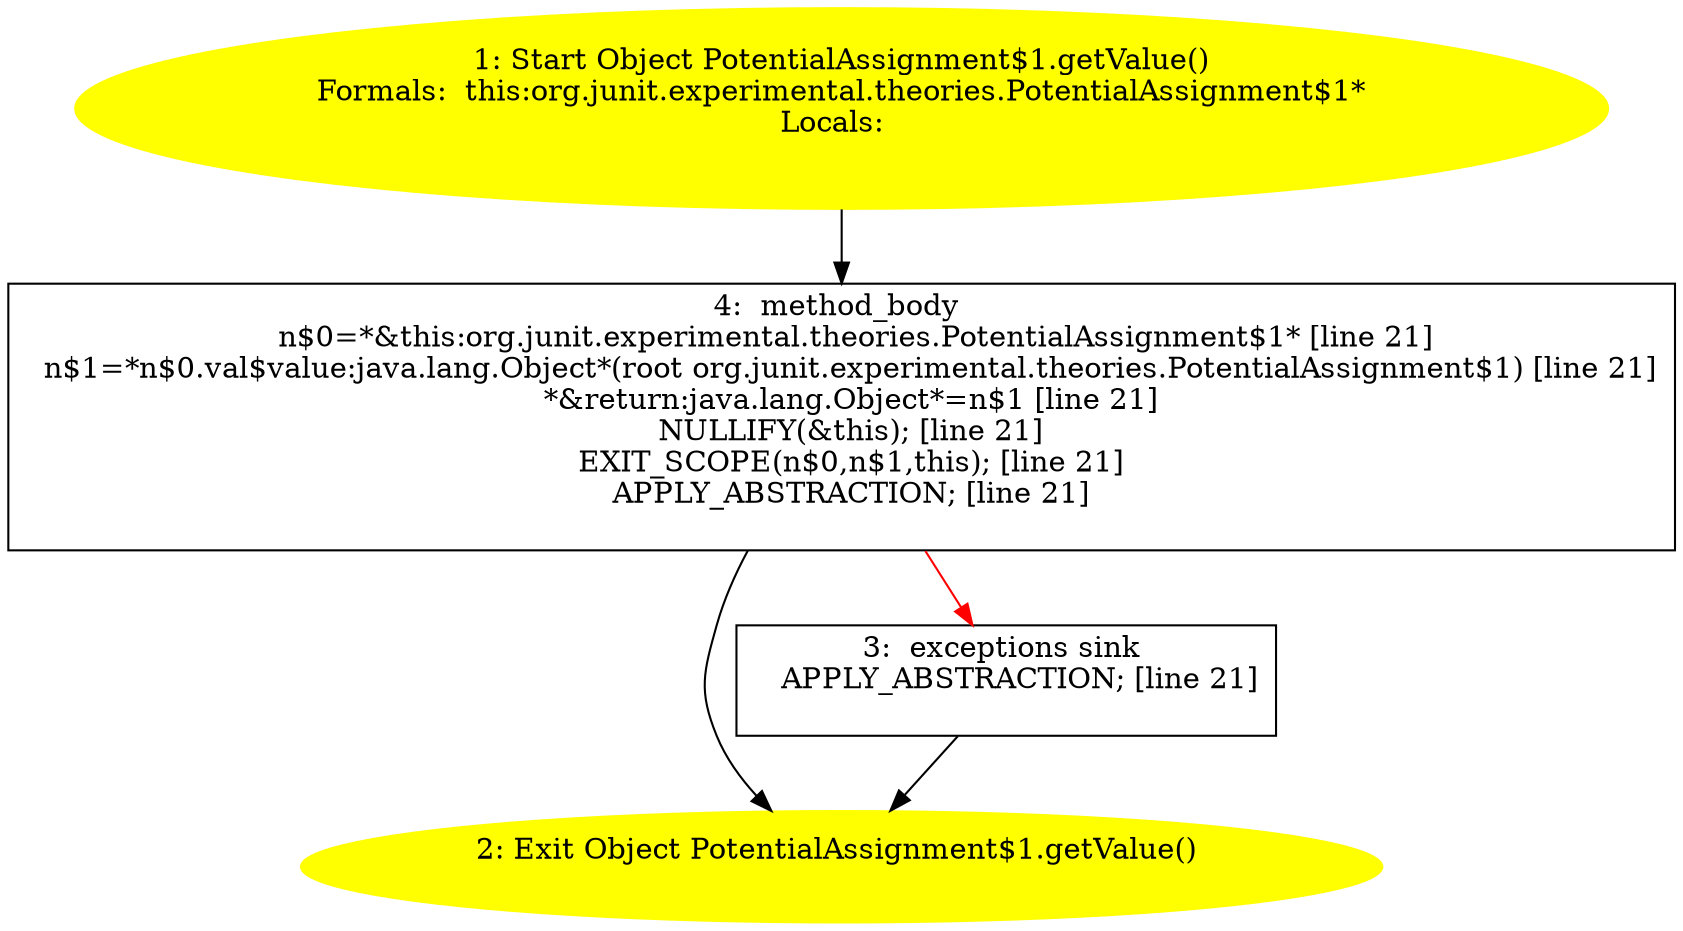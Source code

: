 /* @generated */
digraph cfg {
"org.junit.experimental.theories.PotentialAssignment$1.getValue():java.lang.Object.9625c71f0ccc4994fb66d2359233a99f_1" [label="1: Start Object PotentialAssignment$1.getValue()\nFormals:  this:org.junit.experimental.theories.PotentialAssignment$1*\nLocals:  \n  " color=yellow style=filled]
	

	 "org.junit.experimental.theories.PotentialAssignment$1.getValue():java.lang.Object.9625c71f0ccc4994fb66d2359233a99f_1" -> "org.junit.experimental.theories.PotentialAssignment$1.getValue():java.lang.Object.9625c71f0ccc4994fb66d2359233a99f_4" ;
"org.junit.experimental.theories.PotentialAssignment$1.getValue():java.lang.Object.9625c71f0ccc4994fb66d2359233a99f_2" [label="2: Exit Object PotentialAssignment$1.getValue() \n  " color=yellow style=filled]
	

"org.junit.experimental.theories.PotentialAssignment$1.getValue():java.lang.Object.9625c71f0ccc4994fb66d2359233a99f_3" [label="3:  exceptions sink \n   APPLY_ABSTRACTION; [line 21]\n " shape="box"]
	

	 "org.junit.experimental.theories.PotentialAssignment$1.getValue():java.lang.Object.9625c71f0ccc4994fb66d2359233a99f_3" -> "org.junit.experimental.theories.PotentialAssignment$1.getValue():java.lang.Object.9625c71f0ccc4994fb66d2359233a99f_2" ;
"org.junit.experimental.theories.PotentialAssignment$1.getValue():java.lang.Object.9625c71f0ccc4994fb66d2359233a99f_4" [label="4:  method_body \n   n$0=*&this:org.junit.experimental.theories.PotentialAssignment$1* [line 21]\n  n$1=*n$0.val$value:java.lang.Object*(root org.junit.experimental.theories.PotentialAssignment$1) [line 21]\n  *&return:java.lang.Object*=n$1 [line 21]\n  NULLIFY(&this); [line 21]\n  EXIT_SCOPE(n$0,n$1,this); [line 21]\n  APPLY_ABSTRACTION; [line 21]\n " shape="box"]
	

	 "org.junit.experimental.theories.PotentialAssignment$1.getValue():java.lang.Object.9625c71f0ccc4994fb66d2359233a99f_4" -> "org.junit.experimental.theories.PotentialAssignment$1.getValue():java.lang.Object.9625c71f0ccc4994fb66d2359233a99f_2" ;
	 "org.junit.experimental.theories.PotentialAssignment$1.getValue():java.lang.Object.9625c71f0ccc4994fb66d2359233a99f_4" -> "org.junit.experimental.theories.PotentialAssignment$1.getValue():java.lang.Object.9625c71f0ccc4994fb66d2359233a99f_3" [color="red" ];
}
